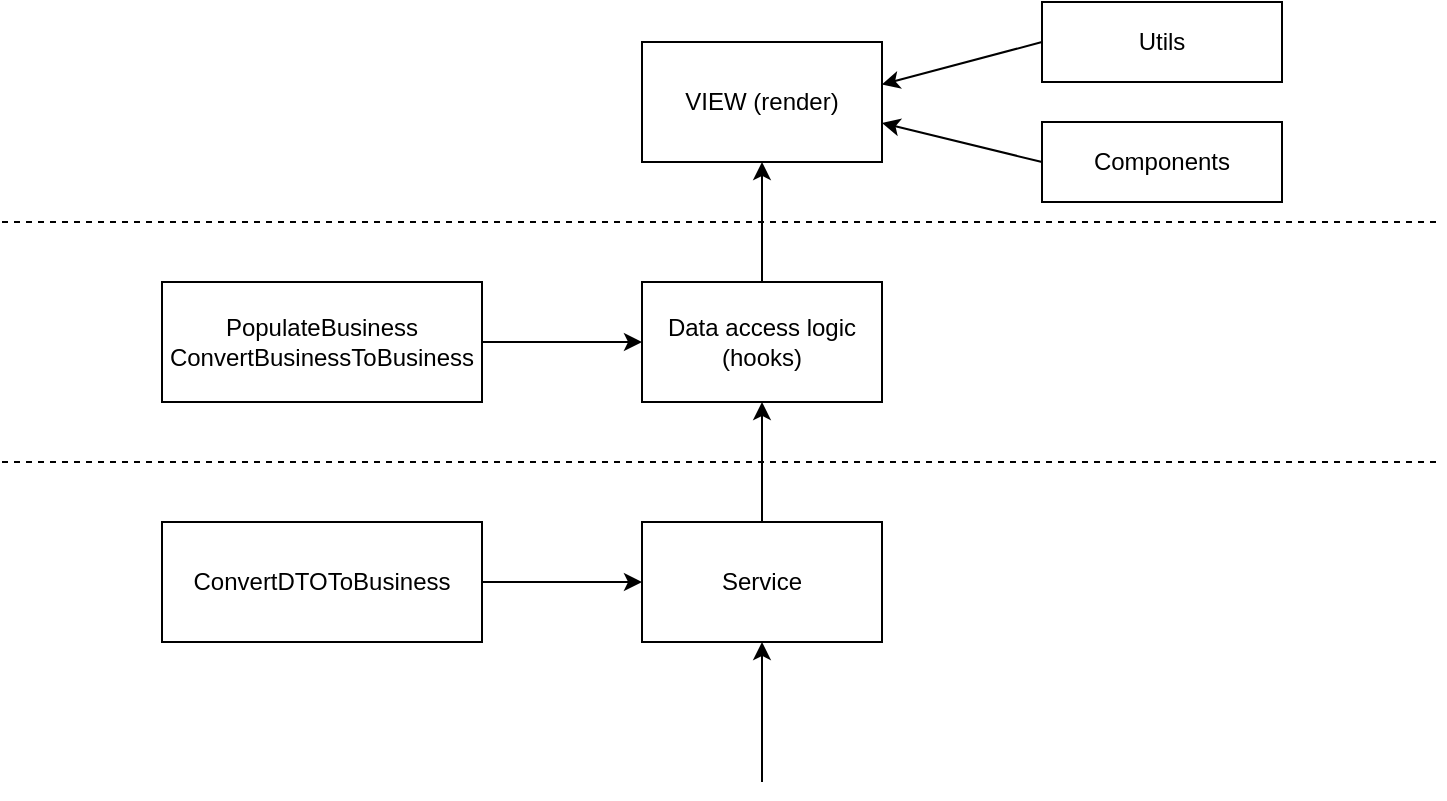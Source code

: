 <mxfile version="21.7.5" type="device">
  <diagram name="Page-1" id="qXiaa-e5cX-Asu3SHQ3i">
    <mxGraphModel dx="193" dy="555" grid="1" gridSize="10" guides="1" tooltips="1" connect="1" arrows="1" fold="1" page="1" pageScale="1" pageWidth="850" pageHeight="1100" math="0" shadow="0">
      <root>
        <mxCell id="0" />
        <mxCell id="1" parent="0" />
        <mxCell id="JeiDQeIqSDZP37zK-pn1-1" value="" style="endArrow=none;dashed=1;html=1;rounded=0;" parent="1" edge="1">
          <mxGeometry width="50" height="50" relative="1" as="geometry">
            <mxPoint x="40" y="320" as="sourcePoint" />
            <mxPoint x="760" y="320" as="targetPoint" />
          </mxGeometry>
        </mxCell>
        <mxCell id="JeiDQeIqSDZP37zK-pn1-2" value="" style="endArrow=none;dashed=1;html=1;rounded=0;" parent="1" edge="1">
          <mxGeometry width="50" height="50" relative="1" as="geometry">
            <mxPoint x="40" y="440" as="sourcePoint" />
            <mxPoint x="760" y="440" as="targetPoint" />
          </mxGeometry>
        </mxCell>
        <mxCell id="JeiDQeIqSDZP37zK-pn1-11" value="Service" style="html=1;whiteSpace=wrap;" parent="1" vertex="1">
          <mxGeometry x="360" y="470" width="120" height="60" as="geometry" />
        </mxCell>
        <mxCell id="JeiDQeIqSDZP37zK-pn1-12" value="Data access logic (hooks)" style="html=1;whiteSpace=wrap;" parent="1" vertex="1">
          <mxGeometry x="360" y="350" width="120" height="60" as="geometry" />
        </mxCell>
        <mxCell id="JeiDQeIqSDZP37zK-pn1-13" value="VIEW (render)" style="html=1;whiteSpace=wrap;" parent="1" vertex="1">
          <mxGeometry x="360" y="230" width="120" height="60" as="geometry" />
        </mxCell>
        <mxCell id="JeiDQeIqSDZP37zK-pn1-14" value="" style="endArrow=classic;html=1;rounded=0;entryX=0.5;entryY=1;entryDx=0;entryDy=0;" parent="1" target="JeiDQeIqSDZP37zK-pn1-11" edge="1">
          <mxGeometry width="50" height="50" relative="1" as="geometry">
            <mxPoint x="420" y="600" as="sourcePoint" />
            <mxPoint x="480" y="520" as="targetPoint" />
          </mxGeometry>
        </mxCell>
        <mxCell id="JeiDQeIqSDZP37zK-pn1-15" value="" style="endArrow=classic;html=1;rounded=0;entryX=0;entryY=0.5;entryDx=0;entryDy=0;" parent="1" target="JeiDQeIqSDZP37zK-pn1-11" edge="1">
          <mxGeometry width="50" height="50" relative="1" as="geometry">
            <mxPoint x="280" y="500" as="sourcePoint" />
            <mxPoint x="430" y="530" as="targetPoint" />
          </mxGeometry>
        </mxCell>
        <mxCell id="JeiDQeIqSDZP37zK-pn1-16" value="ConvertDTOToBusiness" style="html=1;whiteSpace=wrap;" parent="1" vertex="1">
          <mxGeometry x="120" y="470" width="160" height="60" as="geometry" />
        </mxCell>
        <mxCell id="JeiDQeIqSDZP37zK-pn1-17" value="" style="endArrow=classic;html=1;rounded=0;entryX=0.5;entryY=1;entryDx=0;entryDy=0;exitX=0.5;exitY=0;exitDx=0;exitDy=0;" parent="1" source="JeiDQeIqSDZP37zK-pn1-11" target="JeiDQeIqSDZP37zK-pn1-12" edge="1">
          <mxGeometry width="50" height="50" relative="1" as="geometry">
            <mxPoint x="430" y="610" as="sourcePoint" />
            <mxPoint x="430" y="530" as="targetPoint" />
          </mxGeometry>
        </mxCell>
        <mxCell id="JeiDQeIqSDZP37zK-pn1-18" value="" style="endArrow=classic;html=1;rounded=0;entryX=0.5;entryY=1;entryDx=0;entryDy=0;exitX=0.5;exitY=0;exitDx=0;exitDy=0;" parent="1" source="JeiDQeIqSDZP37zK-pn1-12" target="JeiDQeIqSDZP37zK-pn1-13" edge="1">
          <mxGeometry width="50" height="50" relative="1" as="geometry">
            <mxPoint x="440" y="620" as="sourcePoint" />
            <mxPoint x="440" y="540" as="targetPoint" />
          </mxGeometry>
        </mxCell>
        <mxCell id="JeiDQeIqSDZP37zK-pn1-19" value="" style="endArrow=classic;html=1;rounded=0;entryX=0;entryY=0.5;entryDx=0;entryDy=0;" parent="1" target="JeiDQeIqSDZP37zK-pn1-12" edge="1">
          <mxGeometry width="50" height="50" relative="1" as="geometry">
            <mxPoint x="280" y="380" as="sourcePoint" />
            <mxPoint x="370" y="510" as="targetPoint" />
          </mxGeometry>
        </mxCell>
        <mxCell id="JeiDQeIqSDZP37zK-pn1-20" value="PopulateBusiness&lt;br&gt;ConvertBusinessToBusiness" style="html=1;whiteSpace=wrap;" parent="1" vertex="1">
          <mxGeometry x="120" y="350" width="160" height="60" as="geometry" />
        </mxCell>
        <mxCell id="JeiDQeIqSDZP37zK-pn1-21" value="Components" style="html=1;whiteSpace=wrap;" parent="1" vertex="1">
          <mxGeometry x="560" y="270" width="120" height="40" as="geometry" />
        </mxCell>
        <mxCell id="JeiDQeIqSDZP37zK-pn1-22" value="" style="endArrow=classic;html=1;rounded=0;entryX=1;entryY=0.675;entryDx=0;entryDy=0;exitX=0;exitY=0.5;exitDx=0;exitDy=0;entryPerimeter=0;" parent="1" source="JeiDQeIqSDZP37zK-pn1-21" target="JeiDQeIqSDZP37zK-pn1-13" edge="1">
          <mxGeometry width="50" height="50" relative="1" as="geometry">
            <mxPoint x="430" y="370" as="sourcePoint" />
            <mxPoint x="430" y="290" as="targetPoint" />
          </mxGeometry>
        </mxCell>
        <mxCell id="JeiDQeIqSDZP37zK-pn1-23" value="Utils" style="html=1;whiteSpace=wrap;" parent="1" vertex="1">
          <mxGeometry x="560" y="210" width="120" height="40" as="geometry" />
        </mxCell>
        <mxCell id="JeiDQeIqSDZP37zK-pn1-25" value="" style="endArrow=classic;html=1;rounded=0;exitX=0;exitY=0.5;exitDx=0;exitDy=0;entryX=0.999;entryY=0.355;entryDx=0;entryDy=0;entryPerimeter=0;" parent="1" source="JeiDQeIqSDZP37zK-pn1-23" target="JeiDQeIqSDZP37zK-pn1-13" edge="1">
          <mxGeometry width="50" height="50" relative="1" as="geometry">
            <mxPoint x="570" y="300" as="sourcePoint" />
            <mxPoint x="480" y="260" as="targetPoint" />
          </mxGeometry>
        </mxCell>
      </root>
    </mxGraphModel>
  </diagram>
</mxfile>
